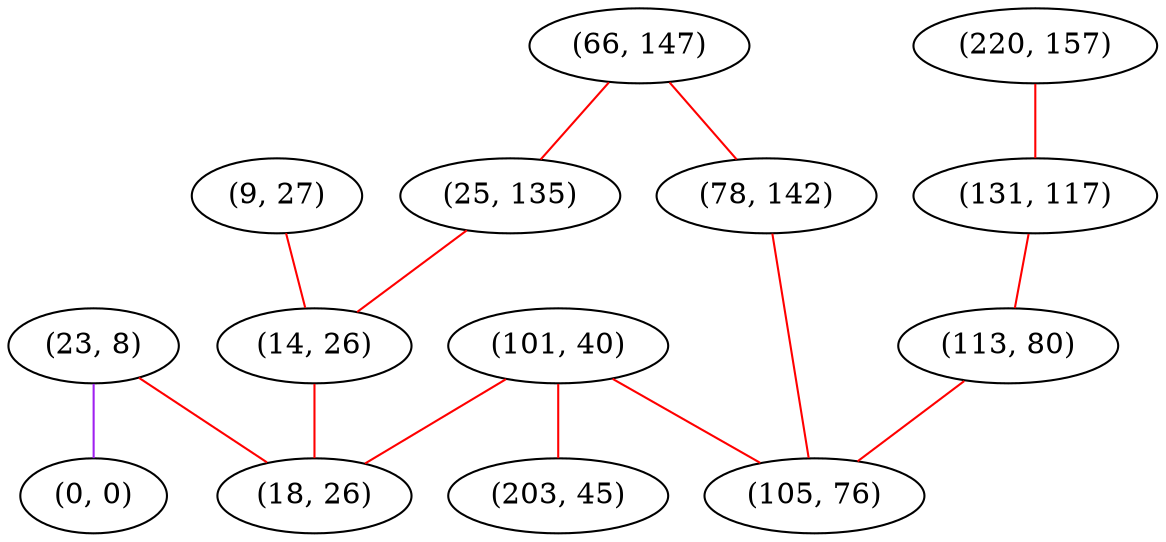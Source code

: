 graph "" {
"(9, 27)";
"(66, 147)";
"(220, 157)";
"(23, 8)";
"(0, 0)";
"(25, 135)";
"(14, 26)";
"(101, 40)";
"(78, 142)";
"(131, 117)";
"(113, 80)";
"(18, 26)";
"(105, 76)";
"(203, 45)";
"(9, 27)" -- "(14, 26)"  [color=red, key=0, weight=1];
"(66, 147)" -- "(78, 142)"  [color=red, key=0, weight=1];
"(66, 147)" -- "(25, 135)"  [color=red, key=0, weight=1];
"(220, 157)" -- "(131, 117)"  [color=red, key=0, weight=1];
"(23, 8)" -- "(0, 0)"  [color=purple, key=0, weight=4];
"(23, 8)" -- "(18, 26)"  [color=red, key=0, weight=1];
"(25, 135)" -- "(14, 26)"  [color=red, key=0, weight=1];
"(14, 26)" -- "(18, 26)"  [color=red, key=0, weight=1];
"(101, 40)" -- "(203, 45)"  [color=red, key=0, weight=1];
"(101, 40)" -- "(105, 76)"  [color=red, key=0, weight=1];
"(101, 40)" -- "(18, 26)"  [color=red, key=0, weight=1];
"(78, 142)" -- "(105, 76)"  [color=red, key=0, weight=1];
"(131, 117)" -- "(113, 80)"  [color=red, key=0, weight=1];
"(113, 80)" -- "(105, 76)"  [color=red, key=0, weight=1];
}
